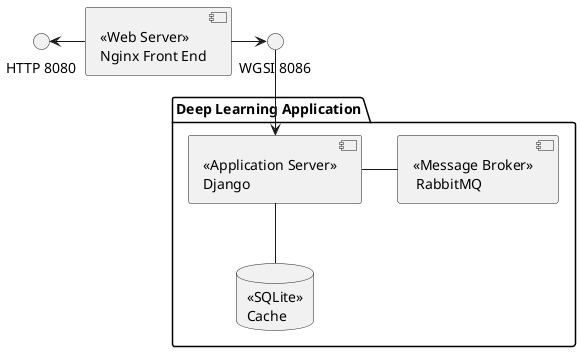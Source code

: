 @startuml

[<<Web Server>>\nNginx Front End] as Nginx

package "Deep Learning Application" {
    [<<Application Server>>\nDjango] as Django
    [<<Message Broker>>\n RabbitMQ] as MB
    database "<<SQLite>>\nCache" as DB
}

interface "HTTP 8080" as HTTP
interface "WGSI 8086" as DjServer
Nginx -left-> HTTP
Nginx -right-> DjServer
DjServer -down-> Django
Django -right- MB
Django -down- DB

@enduml
